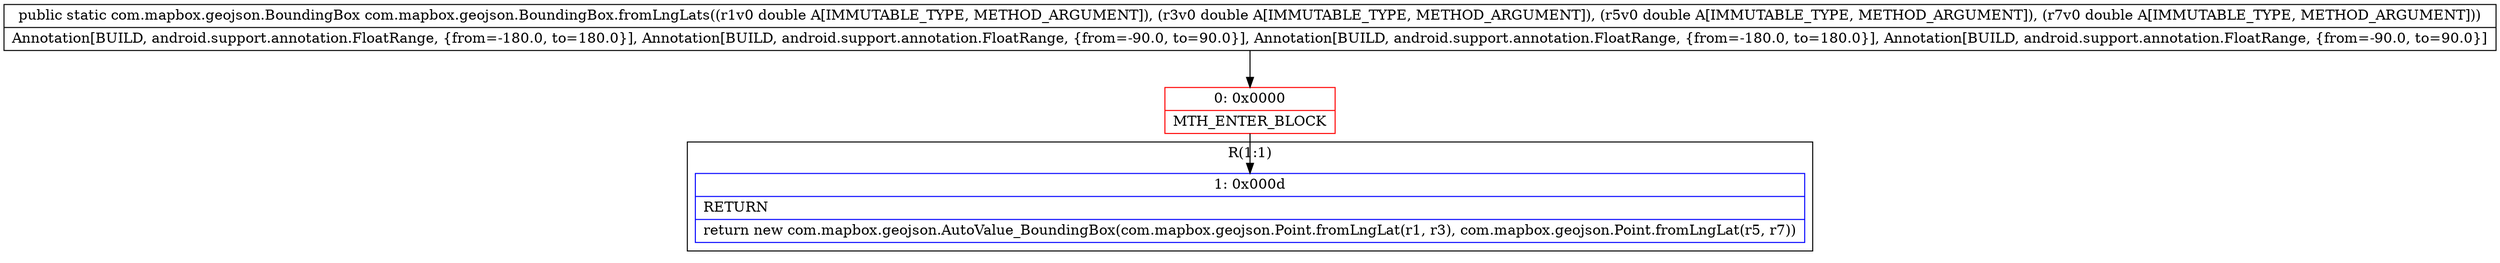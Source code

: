 digraph "CFG forcom.mapbox.geojson.BoundingBox.fromLngLats(DDDD)Lcom\/mapbox\/geojson\/BoundingBox;" {
subgraph cluster_Region_1001864050 {
label = "R(1:1)";
node [shape=record,color=blue];
Node_1 [shape=record,label="{1\:\ 0x000d|RETURN\l|return new com.mapbox.geojson.AutoValue_BoundingBox(com.mapbox.geojson.Point.fromLngLat(r1, r3), com.mapbox.geojson.Point.fromLngLat(r5, r7))\l}"];
}
Node_0 [shape=record,color=red,label="{0\:\ 0x0000|MTH_ENTER_BLOCK\l}"];
MethodNode[shape=record,label="{public static com.mapbox.geojson.BoundingBox com.mapbox.geojson.BoundingBox.fromLngLats((r1v0 double A[IMMUTABLE_TYPE, METHOD_ARGUMENT]), (r3v0 double A[IMMUTABLE_TYPE, METHOD_ARGUMENT]), (r5v0 double A[IMMUTABLE_TYPE, METHOD_ARGUMENT]), (r7v0 double A[IMMUTABLE_TYPE, METHOD_ARGUMENT]))  | Annotation[BUILD, android.support.annotation.FloatRange, \{from=\-180.0, to=180.0\}], Annotation[BUILD, android.support.annotation.FloatRange, \{from=\-90.0, to=90.0\}], Annotation[BUILD, android.support.annotation.FloatRange, \{from=\-180.0, to=180.0\}], Annotation[BUILD, android.support.annotation.FloatRange, \{from=\-90.0, to=90.0\}]\l}"];
MethodNode -> Node_0;
Node_0 -> Node_1;
}

